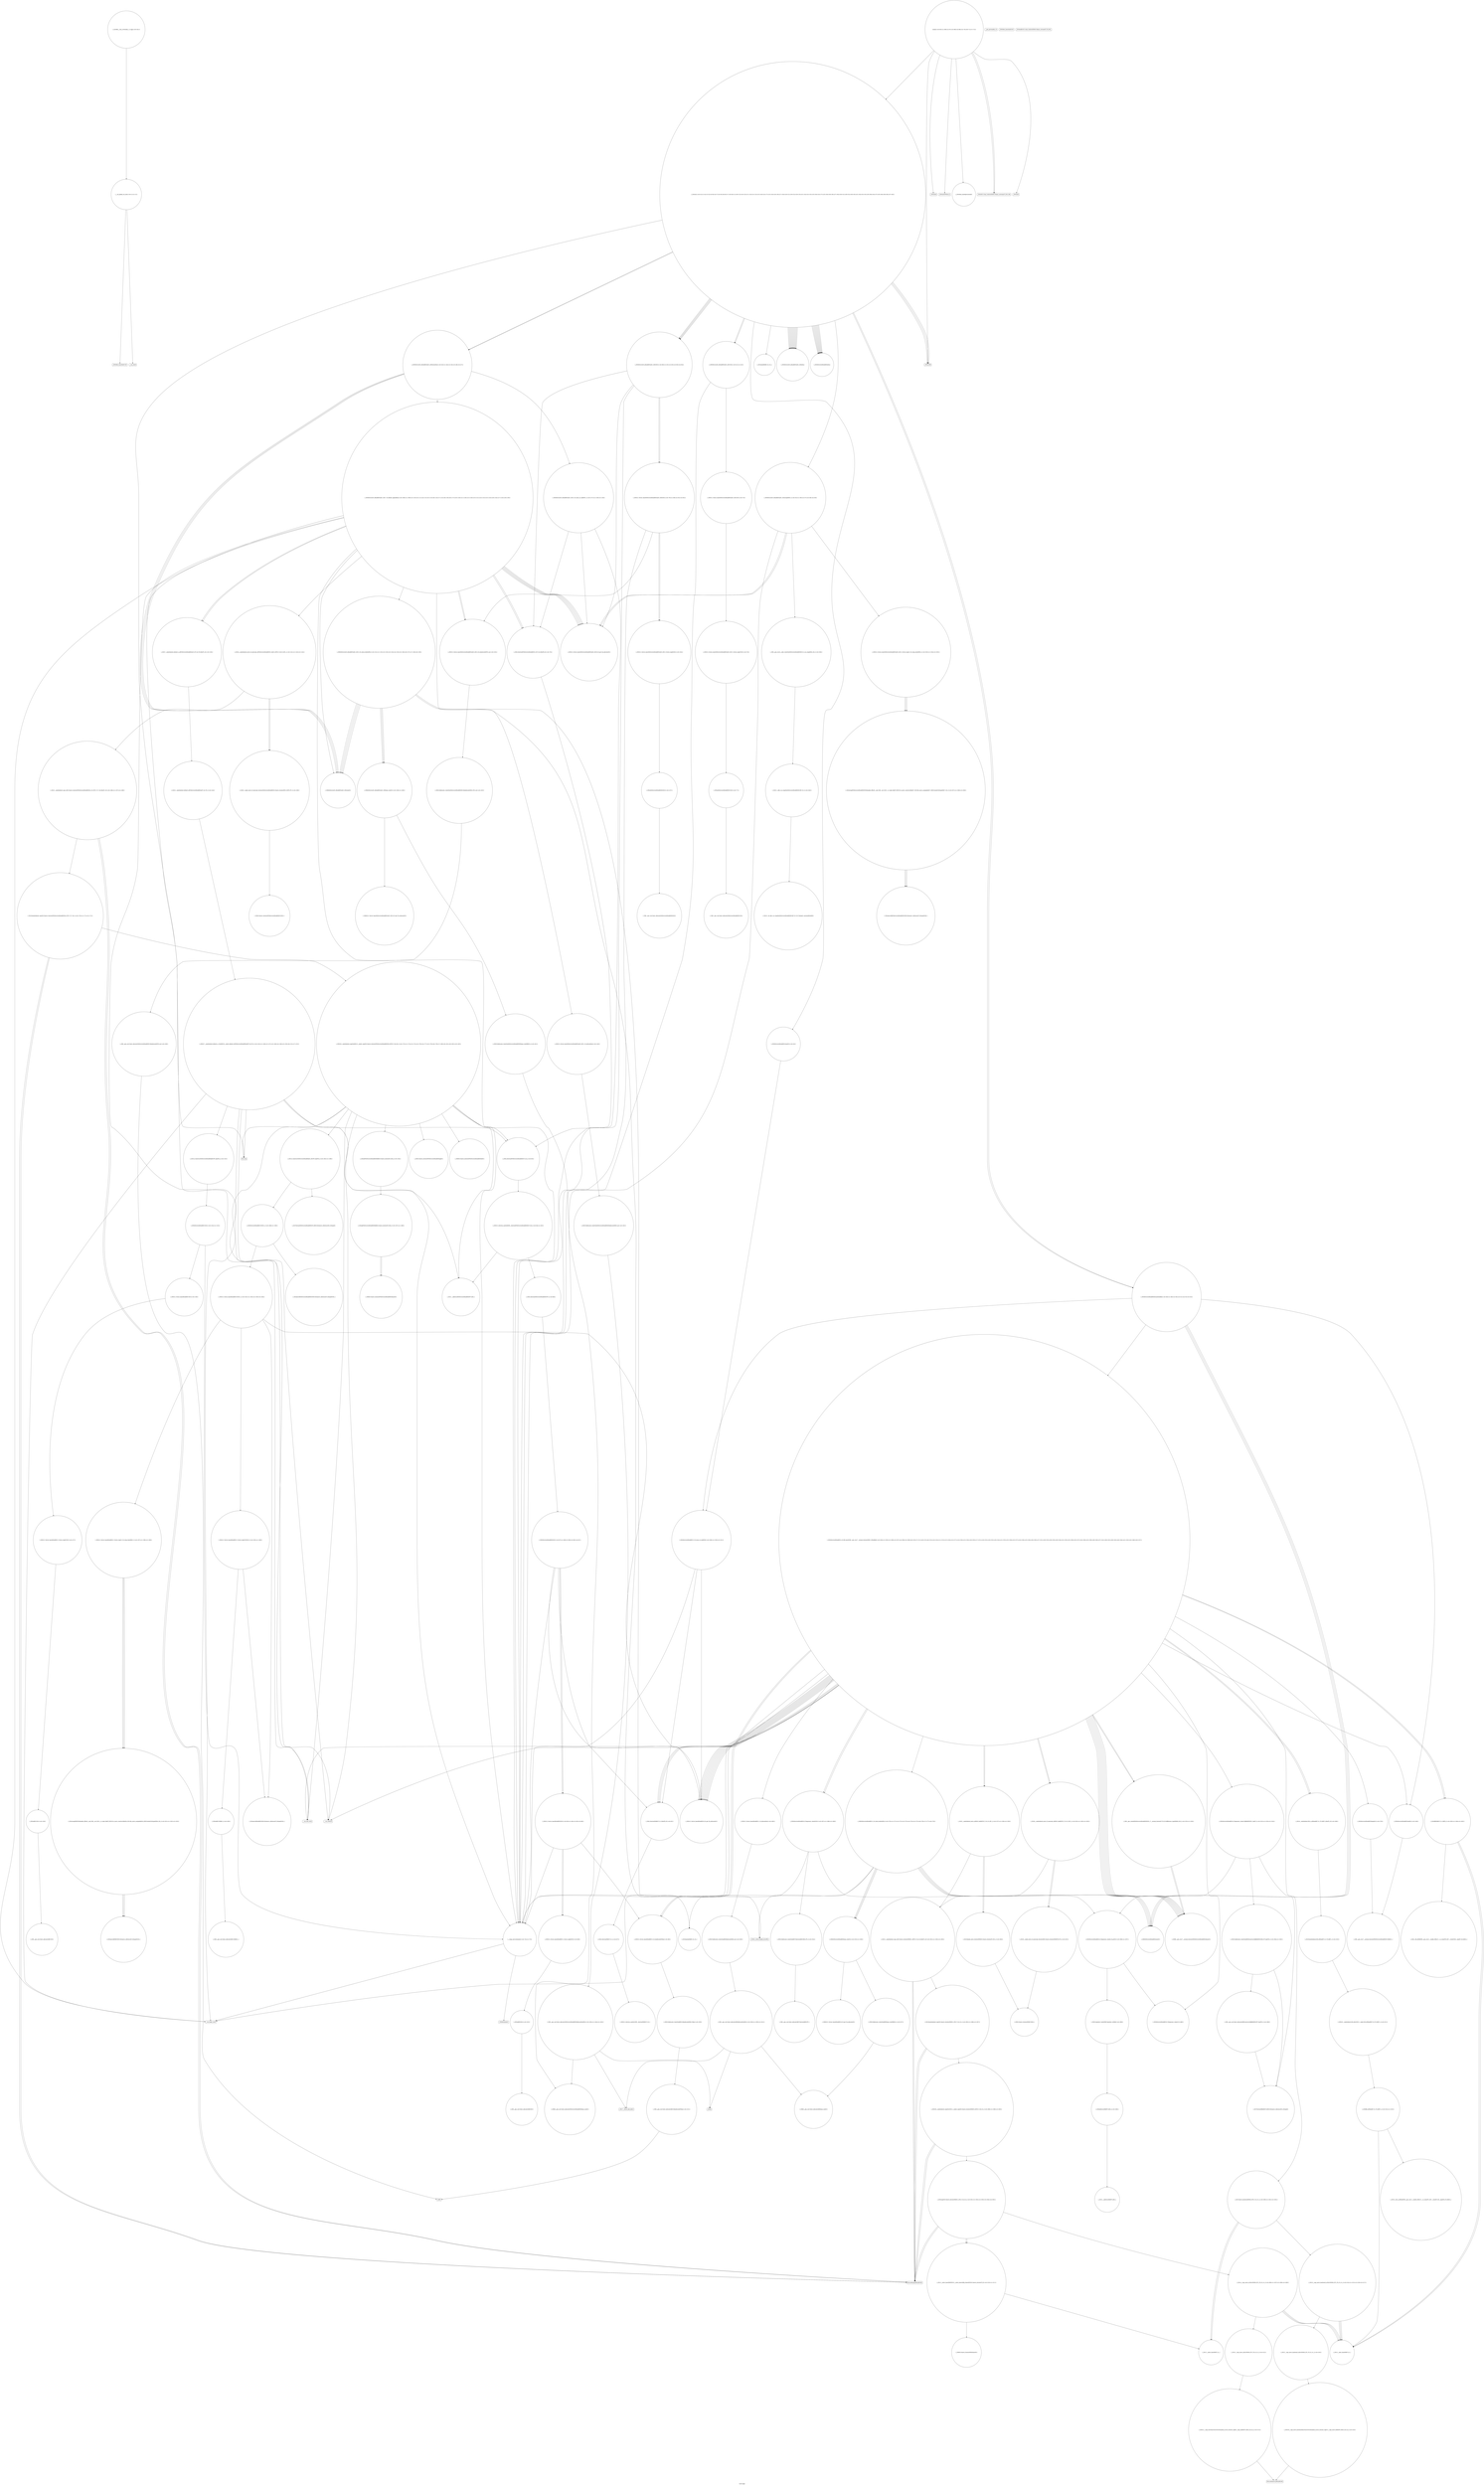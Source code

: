 digraph "Call Graph" {
	label="Call Graph";

	Node0x56269ab0c6b0 [shape=record,shape=circle,label="{__cxx_global_var_init|{<s0>1|<s1>2}}"];
	Node0x56269ab0c6b0:s0 -> Node0x56269ab0c730[color=black];
	Node0x56269ab0c6b0:s1 -> Node0x56269ab0c830[color=black];
	Node0x56269ab103d0 [shape=record,shape=circle,label="{_ZSt10_ConstructISt6vectorIdSaIdEEJS2_EEvPT_DpOT0_|{<s0>185|<s1>186}}"];
	Node0x56269ab103d0:s0 -> Node0x56269ab10650[color=black];
	Node0x56269ab103d0:s1 -> Node0x56269ab0deb0[color=black];
	Node0x56269ab0ca30 [shape=record,shape=circle,label="{_ZNSt6vectorIS_IdSaIdEESaIS1_EE6resizeEm|{<s0>43|<s1>44|<s2>45|<s3>46|<s4>47}}"];
	Node0x56269ab0ca30:s0 -> Node0x56269ab0f350[color=black];
	Node0x56269ab0ca30:s1 -> Node0x56269ab0f350[color=black];
	Node0x56269ab0ca30:s2 -> Node0x56269ab0f3d0[color=black];
	Node0x56269ab0ca30:s3 -> Node0x56269ab0f350[color=black];
	Node0x56269ab0ca30:s4 -> Node0x56269ab0f450[color=black];
	Node0x56269ab0df30 [shape=record,shape=circle,label="{_ZSt4moveIRSt6vectorIdSaIdEEEONSt16remove_referenceIT_E4typeEOS5_}"];
	Node0x56269ab0cdb0 [shape=record,shape=circle,label="{_ZSt3minIdERKT_S2_S2_}"];
	Node0x56269ab0e2b0 [shape=record,shape=circle,label="{_ZSt4swapIPdENSt9enable_ifIXsr6__and_ISt6__not_ISt15__is_tuple_likeIT_EESt21is_move_constructibleIS4_ESt18is_move_assignableIS4_EEE5valueEvE4typeERS4_SD_|{<s0>201|<s1>202|<s2>203}}"];
	Node0x56269ab0e2b0:s0 -> Node0x56269ab0e330[color=black];
	Node0x56269ab0e2b0:s1 -> Node0x56269ab0e330[color=black];
	Node0x56269ab0e2b0:s2 -> Node0x56269ab0e330[color=black];
	Node0x56269ab0d130 [shape=record,shape=Mrecord,label="{_ZNSolsEd}"];
	Node0x56269ab0e630 [shape=record,shape=circle,label="{_ZNSt6vectorIdSaIdEE16_Temporary_valueC2IJRKdEEEPS1_DpOT_|{<s0>252|<s1>253|<s2>254}}"];
	Node0x56269ab0e630:s0 -> Node0x56269ab0ed30[color=black];
	Node0x56269ab0e630:s1 -> Node0x56269ab0edb0[color=black];
	Node0x56269ab0e630:s2 -> Node0x56269ab0ecb0[color=black];
	Node0x56269ab0d4b0 [shape=record,shape=circle,label="{_ZNSt12_Vector_baseISt6vectorIdSaIdEESaIS2_EE12_Vector_implC2Ev|{<s0>76}}"];
	Node0x56269ab0d4b0:s0 -> Node0x56269ab0d530[color=black];
	Node0x56269ab0e9b0 [shape=record,shape=circle,label="{_ZSt24__uninitialized_fill_n_aIPdmddET_S1_T0_RKT1_RSaIT2_E|{<s0>266}}"];
	Node0x56269ab0e9b0:s0 -> Node0x56269ab13170[color=black];
	Node0x56269ab0d830 [shape=record,shape=circle,label="{_ZNSt12_Destroy_auxILb0EE9__destroyIPSt6vectorIdSaIdEEEEvT_S6_|{<s0>84|<s1>85}}"];
	Node0x56269ab0d830:s0 -> Node0x56269ab0d930[color=black];
	Node0x56269ab0d830:s1 -> Node0x56269ab0d8b0[color=black];
	Node0x56269ab0ed30 [shape=record,shape=circle,label="{_ZNSt6vectorIdSaIdEE16_Temporary_value6_M_ptrEv|{<s0>286|<s1>287}}"];
	Node0x56269ab0ed30:s0 -> Node0x56269ab0e6b0[color=black];
	Node0x56269ab0ed30:s1 -> Node0x56269ab126f0[color=black];
	Node0x56269ab0dbb0 [shape=record,shape=circle,label="{_ZSt8_DestroyIPdEvT_S1_|{<s0>97}}"];
	Node0x56269ab0dbb0:s0 -> Node0x56269ab0dc30[color=black];
	Node0x56269ab128f0 [shape=record,shape=circle,label="{_ZSt18make_move_iteratorIPdESt13move_iteratorIT_ES2_|{<s0>294}}"];
	Node0x56269ab128f0:s0 -> Node0x56269ab12ef0[color=black];
	Node0x56269ab0ef50 [shape=record,shape=circle,label="{_ZNSaIdED2Ev|{<s0>102}}"];
	Node0x56269ab0ef50:s0 -> Node0x56269ab0efd0[color=black];
	Node0x56269ab12c70 [shape=record,shape=circle,label="{_ZSt12__niter_baseIPdET_S1_}"];
	Node0x56269ab0f2d0 [shape=record,shape=circle,label="{_ZN9__gnu_cxx13new_allocatorISt6vectorIdSaIdEEED2Ev}"];
	Node0x56269ab12ff0 [shape=record,shape=circle,label="{_ZSt22__copy_move_backward_aILb1EPdS0_ET1_T0_S2_S1_|{<s0>318}}"];
	Node0x56269ab12ff0:s0 -> Node0x56269ab13070[color=black];
	Node0x56269ab0f650 [shape=record,shape=circle,label="{_ZSt34__uninitialized_move_if_noexcept_aIPSt6vectorIdSaIdEES3_SaIS2_EET0_T_S6_S5_RT1_|{<s0>141|<s1>142|<s2>143}}"];
	Node0x56269ab0f650:s0 -> Node0x56269ab10150[color=black];
	Node0x56269ab0f650:s1 -> Node0x56269ab10150[color=black];
	Node0x56269ab0f650:s2 -> Node0x56269ab100d0[color=black];
	Node0x56269ab13370 [shape=record,shape=circle,label="{_ZNSt16allocator_traitsISaIdEE7destroyIdEEvRS0_PT_|{<s0>324}}"];
	Node0x56269ab13370:s0 -> Node0x56269ab133f0[color=black];
	Node0x56269ab0f9d0 [shape=record,shape=circle,label="{_ZNSt12_Vector_baseIdSaIdEEC2Ev|{<s0>156}}"];
	Node0x56269ab0f9d0:s0 -> Node0x56269ab0fa50[color=black];
	Node0x56269ab136f0 [shape=record,shape=circle,label="{_ZNSt16allocator_traitsISaIdEE8allocateERS0_m|{<s0>328}}"];
	Node0x56269ab136f0:s0 -> Node0x56269ab13770[color=black];
	Node0x56269ab0fd50 [shape=record,shape=circle,label="{_ZNSt16allocator_traitsISaISt6vectorIdSaIdEEEE8max_sizeERKS3_|{<s0>161}}"];
	Node0x56269ab0fd50:s0 -> Node0x56269ab0fe50[color=black];
	Node0x56269ab13a70 [shape=record,shape=circle,label="{_ZSt15__alloc_on_swapISaISt6vectorIdSaIdEEEEvRT_S5_|{<s0>340}}"];
	Node0x56269ab13a70:s0 -> Node0x56269ab13af0[color=black];
	Node0x56269ab100d0 [shape=record,shape=circle,label="{_ZSt22__uninitialized_copy_aISt13move_iteratorIPSt6vectorIdSaIdEEES4_S3_ET0_T_S7_S6_RSaIT1_E|{<s0>166|<s1>167|<s2>168}}"];
	Node0x56269ab100d0:s0 -> Node0x56269ab10250[color=black];
	Node0x56269ab100d0:s1 -> Node0x56269ab10250[color=black];
	Node0x56269ab100d0:s2 -> Node0x56269ab101d0[color=black];
	Node0x56269ab0c730 [shape=record,shape=Mrecord,label="{_ZNSt8ios_base4InitC1Ev}"];
	Node0x56269ab10450 [shape=record,shape=circle,label="{_ZNKSt13move_iteratorIPSt6vectorIdSaIdEEEdeEv}"];
	Node0x56269ab0cab0 [shape=record,shape=Mrecord,label="{__gxx_personality_v0}"];
	Node0x56269ab0dfb0 [shape=record,shape=circle,label="{_ZNSt12_Vector_baseIdSaIdEEC2EOS1_|{<s0>191|<s1>192|<s2>193|<s3>194}}"];
	Node0x56269ab0dfb0:s0 -> Node0x56269ab0dab0[color=black];
	Node0x56269ab0dfb0:s1 -> Node0x56269ab0e030[color=black];
	Node0x56269ab0dfb0:s2 -> Node0x56269ab0e0b0[color=black];
	Node0x56269ab0dfb0:s3 -> Node0x56269ab0e130[color=black];
	Node0x56269ab0ce30 [shape=record,shape=Mrecord,label="{llvm.trap}"];
	Node0x56269ab0e330 [shape=record,shape=circle,label="{_ZSt4moveIRPdEONSt16remove_referenceIT_E4typeEOS3_}"];
	Node0x56269ab0d1b0 [shape=record,shape=Mrecord,label="{_ZNSolsEPFRSoS_E}"];
	Node0x56269ab0e6b0 [shape=record,shape=circle,label="{_ZNSt6vectorIdSaIdEE16_Temporary_value6_M_valEv}"];
	Node0x56269ab0d530 [shape=record,shape=circle,label="{_ZNSaISt6vectorIdSaIdEEEC2Ev|{<s0>77}}"];
	Node0x56269ab0d530:s0 -> Node0x56269ab0d5b0[color=black];
	Node0x56269ab0ea30 [shape=record,shape=circle,label="{_ZNSt6vectorIdSaIdEE16_Temporary_valueD2Ev|{<s0>267|<s1>268|<s2>269}}"];
	Node0x56269ab0ea30:s0 -> Node0x56269ab0ed30[color=black];
	Node0x56269ab0ea30:s1 -> Node0x56269ab13370[color=black];
	Node0x56269ab0ea30:s2 -> Node0x56269ab0d330[color=black];
	Node0x56269ab0d8b0 [shape=record,shape=circle,label="{_ZSt8_DestroyISt6vectorIdSaIdEEEvPT_|{<s0>86}}"];
	Node0x56269ab0d8b0:s0 -> Node0x56269ab0d9b0[color=black];
	Node0x56269ab0edb0 [shape=record,shape=circle,label="{_ZSt7forwardIRKdEOT_RNSt16remove_referenceIS2_E4typeE}"];
	Node0x56269ab0dc30 [shape=record,shape=circle,label="{_ZNSt12_Destroy_auxILb1EE9__destroyIPdEEvT_S3_}"];
	Node0x56269ab12970 [shape=record,shape=circle,label="{_ZSt18uninitialized_copyISt13move_iteratorIPdES1_ET0_T_S4_S3_|{<s0>295|<s1>296|<s2>297}}"];
	Node0x56269ab12970:s0 -> Node0x56269ab10250[color=black];
	Node0x56269ab12970:s1 -> Node0x56269ab10250[color=black];
	Node0x56269ab12970:s2 -> Node0x56269ab129f0[color=black];
	Node0x56269ab0efd0 [shape=record,shape=circle,label="{_ZN9__gnu_cxx13new_allocatorIdED2Ev}"];
	Node0x56269ab12cf0 [shape=record,shape=circle,label="{_ZNSt11__copy_moveILb1ELb1ESt26random_access_iterator_tagE8__copy_mIdEEPT_PKS3_S6_S4_|{<s0>313}}"];
	Node0x56269ab12cf0:s0 -> Node0x56269ab12d70[color=black];
	Node0x56269ab0f350 [shape=record,shape=circle,label="{_ZNKSt6vectorIS_IdSaIdEESaIS1_EE4sizeEv}"];
	Node0x56269ab13070 [shape=record,shape=circle,label="{_ZNSt20__copy_move_backwardILb1ELb1ESt26random_access_iterator_tagE13__copy_move_bIdEEPT_PKS3_S6_S4_|{<s0>319}}"];
	Node0x56269ab13070:s0 -> Node0x56269ab12d70[color=black];
	Node0x56269ab0f6d0 [shape=record,shape=Mrecord,label="{__cxa_rethrow}"];
	Node0x56269ab133f0 [shape=record,shape=circle,label="{_ZN9__gnu_cxx13new_allocatorIdE7destroyIdEEvPT_}"];
	Node0x56269ab0fa50 [shape=record,shape=circle,label="{_ZNSt12_Vector_baseIdSaIdEE12_Vector_implC2Ev|{<s0>157}}"];
	Node0x56269ab0fa50:s0 -> Node0x56269ab0fad0[color=black];
	Node0x56269ab13770 [shape=record,shape=circle,label="{_ZN9__gnu_cxx13new_allocatorIdE8allocateEmPKv|{<s0>329|<s1>330|<s2>331}}"];
	Node0x56269ab13770:s0 -> Node0x56269ab135f0[color=black];
	Node0x56269ab13770:s1 -> Node0x56269ab0ffd0[color=black];
	Node0x56269ab13770:s2 -> Node0x56269ab10050[color=black];
	Node0x56269ab0fdd0 [shape=record,shape=circle,label="{_ZNKSt12_Vector_baseISt6vectorIdSaIdEESaIS2_EE19_M_get_Tp_allocatorEv}"];
	Node0x56269ab13af0 [shape=record,shape=circle,label="{_ZSt18__do_alloc_on_swapISaISt6vectorIdSaIdEEEEvRT_S5_St17integral_constantIbLb0EE}"];
	Node0x56269ab10150 [shape=record,shape=circle,label="{_ZSt32__make_move_if_noexcept_iteratorISt6vectorIdSaIdEESt13move_iteratorIPS2_EET0_PT_|{<s0>169}}"];
	Node0x56269ab10150:s0 -> Node0x56269ab0e3b0[color=black];
	Node0x56269ab0c7b0 [shape=record,shape=Mrecord,label="{_ZNSt8ios_base4InitD1Ev}"];
	Node0x56269ab104d0 [shape=record,shape=circle,label="{_ZNSt13move_iteratorIPSt6vectorIdSaIdEEEppEv}"];
	Node0x56269ab0cb30 [shape=record,shape=circle,label="{_ZNSt6vectorIS_IdSaIdEESaIS1_EEixEm}"];
	Node0x56269ab0e030 [shape=record,shape=circle,label="{_ZSt4moveIRSaIdEEONSt16remove_referenceIT_E4typeEOS3_}"];
	Node0x56269ab0ceb0 [shape=record,shape=circle,label="{_ZNSt6vectorIS_IdSaIdEESaIS1_EED2Ev|{<s0>60|<s1>61|<s2>62|<s3>63|<s4>64}}"];
	Node0x56269ab0ceb0:s0 -> Node0x56269ab0d6b0[color=black];
	Node0x56269ab0ceb0:s1 -> Node0x56269ab0d630[color=black];
	Node0x56269ab0ceb0:s2 -> Node0x56269ab0d730[color=black];
	Node0x56269ab0ceb0:s3 -> Node0x56269ab0d730[color=black];
	Node0x56269ab0ceb0:s4 -> Node0x56269ab0d330[color=black];
	Node0x56269ab0e3b0 [shape=record,shape=circle,label="{_ZNSt13move_iteratorIPSt6vectorIdSaIdEEEC2ES3_}"];
	Node0x56269ab0d230 [shape=record,shape=Mrecord,label="{_ZSt4endlIcSt11char_traitsIcEERSt13basic_ostreamIT_T0_ES6_}"];
	Node0x56269ab0e730 [shape=record,shape=circle,label="{_ZN9__gnu_cxxmiIPdSt6vectorIdSaIdEEEENS_17__normal_iteratorIT_T0_E15difference_typeERKS8_SB_|{<s0>255|<s1>256}}"];
	Node0x56269ab0e730:s0 -> Node0x56269ab0e8b0[color=black];
	Node0x56269ab0e730:s1 -> Node0x56269ab0e8b0[color=black];
	Node0x56269ab0d5b0 [shape=record,shape=circle,label="{_ZN9__gnu_cxx13new_allocatorISt6vectorIdSaIdEEEC2Ev}"];
	Node0x56269ab0eab0 [shape=record,shape=circle,label="{_ZNKSt6vectorIdSaIdEE12_M_check_lenEmPKc|{<s0>270|<s1>271|<s2>272|<s3>273|<s4>274|<s5>275|<s6>276|<s7>277|<s8>278}}"];
	Node0x56269ab0eab0:s0 -> Node0x56269ab13470[color=black];
	Node0x56269ab0eab0:s1 -> Node0x56269ab0e430[color=black];
	Node0x56269ab0eab0:s2 -> Node0x56269ab0fc50[color=black];
	Node0x56269ab0eab0:s3 -> Node0x56269ab0e430[color=black];
	Node0x56269ab0eab0:s4 -> Node0x56269ab0e430[color=black];
	Node0x56269ab0eab0:s5 -> Node0x56269ab0fcd0[color=black];
	Node0x56269ab0eab0:s6 -> Node0x56269ab0e430[color=black];
	Node0x56269ab0eab0:s7 -> Node0x56269ab13470[color=black];
	Node0x56269ab0eab0:s8 -> Node0x56269ab13470[color=black];
	Node0x56269ab0d930 [shape=record,shape=circle,label="{_ZSt11__addressofISt6vectorIdSaIdEEEPT_RS3_}"];
	Node0x56269ab0ee30 [shape=record,shape=circle,label="{_ZN9__gnu_cxx13new_allocatorIdE9constructIdJRKdEEEvPT_DpOT0_|{<s0>288}}"];
	Node0x56269ab0ee30:s0 -> Node0x56269ab0edb0[color=black];
	Node0x56269ab0dcb0 [shape=record,shape=circle,label="{_ZNSt12_Vector_baseIdSaIdEE13_M_deallocateEPdm|{<s0>98}}"];
	Node0x56269ab0dcb0:s0 -> Node0x56269ab0ddb0[color=black];
	Node0x56269ab129f0 [shape=record,shape=circle,label="{_ZNSt20__uninitialized_copyILb1EE13__uninit_copyISt13move_iteratorIPdES3_EET0_T_S6_S5_|{<s0>298|<s1>299|<s2>300}}"];
	Node0x56269ab129f0:s0 -> Node0x56269ab10250[color=black];
	Node0x56269ab129f0:s1 -> Node0x56269ab10250[color=black];
	Node0x56269ab129f0:s2 -> Node0x56269ab12a70[color=black];
	Node0x56269ab0f050 [shape=record,shape=circle,label="{_ZNSt12_Vector_baseISt6vectorIdSaIdEESaIS2_EE13_M_deallocateEPS2_m|{<s0>103}}"];
	Node0x56269ab0f050:s0 -> Node0x56269ab0f150[color=black];
	Node0x56269ab12d70 [shape=record,shape=Mrecord,label="{llvm.memmove.p0i8.p0i8.i64}"];
	Node0x56269ab0f3d0 [shape=record,shape=circle,label="{_ZNSt6vectorIS_IdSaIdEESaIS1_EE17_M_default_appendEm|{<s0>108|<s1>109|<s2>110|<s3>111|<s4>112|<s5>113|<s6>114|<s7>115|<s8>116|<s9>117|<s10>118|<s11>119|<s12>120|<s13>121|<s14>122|<s15>123|<s16>124|<s17>125|<s18>126}}"];
	Node0x56269ab0f3d0:s0 -> Node0x56269ab0d6b0[color=black];
	Node0x56269ab0f3d0:s1 -> Node0x56269ab0f4d0[color=black];
	Node0x56269ab0f3d0:s2 -> Node0x56269ab0f550[color=black];
	Node0x56269ab0f3d0:s3 -> Node0x56269ab0f350[color=black];
	Node0x56269ab0f3d0:s4 -> Node0x56269ab0f5d0[color=black];
	Node0x56269ab0f3d0:s5 -> Node0x56269ab0d6b0[color=black];
	Node0x56269ab0f3d0:s6 -> Node0x56269ab0f4d0[color=black];
	Node0x56269ab0f3d0:s7 -> Node0x56269ab0d6b0[color=black];
	Node0x56269ab0f3d0:s8 -> Node0x56269ab0f650[color=black];
	Node0x56269ab0f3d0:s9 -> Node0x56269ab0d3b0[color=black];
	Node0x56269ab0f3d0:s10 -> Node0x56269ab0d6b0[color=black];
	Node0x56269ab0f3d0:s11 -> Node0x56269ab0d630[color=black];
	Node0x56269ab0f3d0:s12 -> Node0x56269ab0f750[color=black];
	Node0x56269ab0f3d0:s13 -> Node0x56269ab0f050[color=black];
	Node0x56269ab0f3d0:s14 -> Node0x56269ab0f6d0[color=black];
	Node0x56269ab0f3d0:s15 -> Node0x56269ab0d6b0[color=black];
	Node0x56269ab0f3d0:s16 -> Node0x56269ab0d630[color=black];
	Node0x56269ab0f3d0:s17 -> Node0x56269ab0f050[color=black];
	Node0x56269ab0f3d0:s18 -> Node0x56269ab0d330[color=black];
	Node0x56269ab130f0 [shape=record,shape=circle,label="{_ZSt8__fill_aIPddEN9__gnu_cxx11__enable_ifIXsr11__is_scalarIT0_EE7__valueEvE6__typeET_S6_RKS3_}"];
	Node0x56269ab0f750 [shape=record,shape=Mrecord,label="{__cxa_end_catch}"];
	Node0x56269ab13470 [shape=record,shape=circle,label="{_ZNKSt6vectorIdSaIdEE8max_sizeEv|{<s0>325|<s1>326}}"];
	Node0x56269ab13470:s0 -> Node0x56269ab13570[color=black];
	Node0x56269ab13470:s1 -> Node0x56269ab134f0[color=black];
	Node0x56269ab0fad0 [shape=record,shape=circle,label="{_ZNSaIdEC2Ev|{<s0>158}}"];
	Node0x56269ab0fad0:s0 -> Node0x56269ab0fb50[color=black];
	Node0x56269ab137f0 [shape=record,shape=circle,label="{_ZSt32__make_move_if_noexcept_iteratorIdSt13move_iteratorIPdEET0_PT_|{<s0>332}}"];
	Node0x56269ab137f0:s0 -> Node0x56269ab12ef0[color=black];
	Node0x56269ab0fe50 [shape=record,shape=circle,label="{_ZNK9__gnu_cxx13new_allocatorISt6vectorIdSaIdEEE8max_sizeEv}"];
	Node0x56269ab13b70 [shape=record,shape=circle,label="{_GLOBAL__sub_I_Prowindy_1_0.cpp|{<s0>341}}"];
	Node0x56269ab13b70:s0 -> Node0x56269ab0c6b0[color=black];
	Node0x56269ab101d0 [shape=record,shape=circle,label="{_ZSt18uninitialized_copyISt13move_iteratorIPSt6vectorIdSaIdEEES4_ET0_T_S7_S6_|{<s0>170|<s1>171|<s2>172}}"];
	Node0x56269ab101d0:s0 -> Node0x56269ab10250[color=black];
	Node0x56269ab101d0:s1 -> Node0x56269ab10250[color=black];
	Node0x56269ab101d0:s2 -> Node0x56269ab102d0[color=black];
	Node0x56269ab0c830 [shape=record,shape=Mrecord,label="{__cxa_atexit}"];
	Node0x56269ab10550 [shape=record,shape=circle,label="{_ZSteqIPSt6vectorIdSaIdEEEbRKSt13move_iteratorIT_ES8_|{<s0>187|<s1>188}}"];
	Node0x56269ab10550:s0 -> Node0x56269ab105d0[color=black];
	Node0x56269ab10550:s1 -> Node0x56269ab105d0[color=black];
	Node0x56269ab0cbb0 [shape=record,shape=circle,label="{_ZNSt6vectorIdSaIdEE6resizeEmRKd|{<s0>48|<s1>49|<s2>50|<s3>51|<s4>52|<s5>53}}"];
	Node0x56269ab0cbb0:s0 -> Node0x56269ab0e430[color=black];
	Node0x56269ab0cbb0:s1 -> Node0x56269ab0e530[color=black];
	Node0x56269ab0cbb0:s2 -> Node0x56269ab0e430[color=black];
	Node0x56269ab0cbb0:s3 -> Node0x56269ab0e4b0[color=black];
	Node0x56269ab0cbb0:s4 -> Node0x56269ab0e430[color=black];
	Node0x56269ab0cbb0:s5 -> Node0x56269ab0e5b0[color=black];
	Node0x56269ab0e0b0 [shape=record,shape=circle,label="{_ZNSt12_Vector_baseIdSaIdEE12_Vector_implC2EOS0_|{<s0>195|<s1>196}}"];
	Node0x56269ab0e0b0:s0 -> Node0x56269ab0e030[color=black];
	Node0x56269ab0e0b0:s1 -> Node0x56269ab0e1b0[color=black];
	Node0x56269ab0cf30 [shape=record,shape=circle,label="{main|{<s0>65|<s1>66|<s2>67|<s3>68|<s4>69|<s5>70|<s6>71|<s7>72}}"];
	Node0x56269ab0cf30:s0 -> Node0x56269ab0c930[color=black];
	Node0x56269ab0cf30:s1 -> Node0x56269ab0cfb0[color=black];
	Node0x56269ab0cf30:s2 -> Node0x56269ab0d030[color=black];
	Node0x56269ab0cf30:s3 -> Node0x56269ab0d0b0[color=black];
	Node0x56269ab0cf30:s4 -> Node0x56269ab0d030[color=black];
	Node0x56269ab0cf30:s5 -> Node0x56269ab0c8b0[color=black];
	Node0x56269ab0cf30:s6 -> Node0x56269ab0d130[color=black];
	Node0x56269ab0cf30:s7 -> Node0x56269ab0d1b0[color=black];
	Node0x56269ab0e430 [shape=record,shape=circle,label="{_ZNKSt6vectorIdSaIdEE4sizeEv}"];
	Node0x56269ab0d2b0 [shape=record,shape=circle,label="{_ZNSt12_Vector_baseISt6vectorIdSaIdEESaIS2_EEC2Ev|{<s0>73}}"];
	Node0x56269ab0d2b0:s0 -> Node0x56269ab0d4b0[color=black];
	Node0x56269ab0e7b0 [shape=record,shape=circle,label="{_ZSt22__uninitialized_move_aIPdS0_SaIdEET0_T_S3_S2_RT1_|{<s0>257|<s1>258|<s2>259}}"];
	Node0x56269ab0e7b0:s0 -> Node0x56269ab128f0[color=black];
	Node0x56269ab0e7b0:s1 -> Node0x56269ab128f0[color=black];
	Node0x56269ab0e7b0:s2 -> Node0x56269ab12870[color=black];
	Node0x56269ab0d630 [shape=record,shape=circle,label="{_ZSt8_DestroyIPSt6vectorIdSaIdEES2_EvT_S4_RSaIT0_E|{<s0>78}}"];
	Node0x56269ab0d630:s0 -> Node0x56269ab0d7b0[color=black];
	Node0x56269ab0eb30 [shape=record,shape=circle,label="{_ZNSt6vectorIdSaIdEE5beginEv|{<s0>279}}"];
	Node0x56269ab0eb30:s0 -> Node0x56269ab13670[color=black];
	Node0x56269ab0d9b0 [shape=record,shape=circle,label="{_ZNSt6vectorIdSaIdEED2Ev|{<s0>87|<s1>88|<s2>89|<s3>90|<s4>91}}"];
	Node0x56269ab0d9b0:s0 -> Node0x56269ab0dab0[color=black];
	Node0x56269ab0d9b0:s1 -> Node0x56269ab0da30[color=black];
	Node0x56269ab0d9b0:s2 -> Node0x56269ab0db30[color=black];
	Node0x56269ab0d9b0:s3 -> Node0x56269ab0db30[color=black];
	Node0x56269ab0d9b0:s4 -> Node0x56269ab0d330[color=black];
	Node0x56269ab126f0 [shape=record,shape=circle,label="{_ZNSt14pointer_traitsIPdE10pointer_toERd|{<s0>289}}"];
	Node0x56269ab126f0:s0 -> Node0x56269ab12770[color=black];
	Node0x56269ab0dd30 [shape=record,shape=circle,label="{_ZNSt12_Vector_baseIdSaIdEE12_Vector_implD2Ev|{<s0>99}}"];
	Node0x56269ab0dd30:s0 -> Node0x56269ab0ef50[color=black];
	Node0x56269ab12a70 [shape=record,shape=circle,label="{_ZSt4copyISt13move_iteratorIPdES1_ET0_T_S4_S3_|{<s0>301|<s1>302|<s2>303|<s3>304|<s4>305}}"];
	Node0x56269ab12a70:s0 -> Node0x56269ab10250[color=black];
	Node0x56269ab12a70:s1 -> Node0x56269ab12b70[color=black];
	Node0x56269ab12a70:s2 -> Node0x56269ab10250[color=black];
	Node0x56269ab12a70:s3 -> Node0x56269ab12b70[color=black];
	Node0x56269ab12a70:s4 -> Node0x56269ab12af0[color=black];
	Node0x56269ab0f0d0 [shape=record,shape=circle,label="{_ZNSt12_Vector_baseISt6vectorIdSaIdEESaIS2_EE12_Vector_implD2Ev|{<s0>104}}"];
	Node0x56269ab0f0d0:s0 -> Node0x56269ab0f250[color=black];
	Node0x56269ab12df0 [shape=record,shape=circle,label="{_ZSt12__miter_baseIPdET_S1_}"];
	Node0x56269ab0f450 [shape=record,shape=circle,label="{_ZNSt6vectorIS_IdSaIdEESaIS1_EE15_M_erase_at_endEPS1_|{<s0>127|<s1>128|<s2>129}}"];
	Node0x56269ab0f450:s0 -> Node0x56269ab0d6b0[color=black];
	Node0x56269ab0f450:s1 -> Node0x56269ab0d630[color=black];
	Node0x56269ab0f450:s2 -> Node0x56269ab0d330[color=black];
	Node0x56269ab13170 [shape=record,shape=circle,label="{_ZSt20uninitialized_fill_nIPdmdET_S1_T0_RKT1_|{<s0>320}}"];
	Node0x56269ab13170:s0 -> Node0x56269ab131f0[color=black];
	Node0x56269ab0f7d0 [shape=record,shape=circle,label="{_ZSt25__uninitialized_default_nIPSt6vectorIdSaIdEEmET_S4_T0_|{<s0>144}}"];
	Node0x56269ab0f7d0:s0 -> Node0x56269ab0f850[color=black];
	Node0x56269ab134f0 [shape=record,shape=circle,label="{_ZNSt16allocator_traitsISaIdEE8max_sizeERKS0_|{<s0>327}}"];
	Node0x56269ab134f0:s0 -> Node0x56269ab135f0[color=black];
	Node0x56269ab0fb50 [shape=record,shape=circle,label="{_ZN9__gnu_cxx13new_allocatorIdEC2Ev}"];
	Node0x56269ab13870 [shape=record,shape=circle,label="{_ZNSt12_Vector_baseISt6vectorIdSaIdEESaIS2_EE12_Vector_impl12_M_swap_dataERS5_|{<s0>333|<s1>334|<s2>335}}"];
	Node0x56269ab13870:s0 -> Node0x56269ab13970[color=black];
	Node0x56269ab13870:s1 -> Node0x56269ab13970[color=black];
	Node0x56269ab13870:s2 -> Node0x56269ab13970[color=black];
	Node0x56269ab0fed0 [shape=record,shape=circle,label="{_ZNSt16allocator_traitsISaISt6vectorIdSaIdEEEE8allocateERS3_m|{<s0>162}}"];
	Node0x56269ab0fed0:s0 -> Node0x56269ab0ff50[color=black];
	Node0x56269ab10250 [shape=record,shape=Mrecord,label="{llvm.memcpy.p0i8.p0i8.i64}"];
	Node0x56269ab0c8b0 [shape=record,shape=circle,label="{_Z3runv|{<s0>3|<s1>4|<s2>5|<s3>6|<s4>7|<s5>8|<s6>9|<s7>10|<s8>11|<s9>12|<s10>13|<s11>14|<s12>15|<s13>16|<s14>17|<s15>18|<s16>19|<s17>20|<s18>21|<s19>22|<s20>23|<s21>24|<s22>25|<s23>26|<s24>27|<s25>28|<s26>29|<s27>30|<s28>31|<s29>32|<s30>33|<s31>34|<s32>35|<s33>36|<s34>37|<s35>38|<s36>39|<s37>40}}"];
	Node0x56269ab0c8b0:s0 -> Node0x56269ab0c930[color=black];
	Node0x56269ab0c8b0:s1 -> Node0x56269ab0c930[color=black];
	Node0x56269ab0c8b0:s2 -> Node0x56269ab0c930[color=black];
	Node0x56269ab0c8b0:s3 -> Node0x56269ab0c9b0[color=black];
	Node0x56269ab0c8b0:s4 -> Node0x56269ab0c9b0[color=black];
	Node0x56269ab0c8b0:s5 -> Node0x56269ab0ca30[color=black];
	Node0x56269ab0c8b0:s6 -> Node0x56269ab0cb30[color=black];
	Node0x56269ab0c8b0:s7 -> Node0x56269ab0cbb0[color=black];
	Node0x56269ab0c8b0:s8 -> Node0x56269ab0ca30[color=black];
	Node0x56269ab0c8b0:s9 -> Node0x56269ab0cb30[color=black];
	Node0x56269ab0c8b0:s10 -> Node0x56269ab0cc30[color=black];
	Node0x56269ab0c8b0:s11 -> Node0x56269ab0cb30[color=black];
	Node0x56269ab0c8b0:s12 -> Node0x56269ab0cbb0[color=black];
	Node0x56269ab0c8b0:s13 -> Node0x56269ab0ceb0[color=black];
	Node0x56269ab0c8b0:s14 -> Node0x56269ab0ceb0[color=black];
	Node0x56269ab0c8b0:s15 -> Node0x56269ab0cb30[color=black];
	Node0x56269ab0c8b0:s16 -> Node0x56269ab0ccb0[color=black];
	Node0x56269ab0c8b0:s17 -> Node0x56269ab0cb30[color=black];
	Node0x56269ab0c8b0:s18 -> Node0x56269ab0ccb0[color=black];
	Node0x56269ab0c8b0:s19 -> Node0x56269ab0cb30[color=black];
	Node0x56269ab0c8b0:s20 -> Node0x56269ab0ccb0[color=black];
	Node0x56269ab0c8b0:s21 -> Node0x56269ab0cb30[color=black];
	Node0x56269ab0c8b0:s22 -> Node0x56269ab0ccb0[color=black];
	Node0x56269ab0c8b0:s23 -> Node0x56269ab0cb30[color=black];
	Node0x56269ab0c8b0:s24 -> Node0x56269ab0ccb0[color=black];
	Node0x56269ab0c8b0:s25 -> Node0x56269ab0cb30[color=black];
	Node0x56269ab0c8b0:s26 -> Node0x56269ab0ccb0[color=black];
	Node0x56269ab0c8b0:s27 -> Node0x56269ab0cb30[color=black];
	Node0x56269ab0c8b0:s28 -> Node0x56269ab0ccb0[color=black];
	Node0x56269ab0c8b0:s29 -> Node0x56269ab0cb30[color=black];
	Node0x56269ab0c8b0:s30 -> Node0x56269ab0ccb0[color=black];
	Node0x56269ab0c8b0:s31 -> Node0x56269ab0cd30[color=black];
	Node0x56269ab0c8b0:s32 -> Node0x56269ab0cb30[color=black];
	Node0x56269ab0c8b0:s33 -> Node0x56269ab0ccb0[color=black];
	Node0x56269ab0c8b0:s34 -> Node0x56269ab0cdb0[color=black];
	Node0x56269ab0c8b0:s35 -> Node0x56269ab0ceb0[color=black];
	Node0x56269ab0c8b0:s36 -> Node0x56269ab0ceb0[color=black];
	Node0x56269ab0c8b0:s37 -> Node0x56269ab0ce30[color=black];
	Node0x56269ab105d0 [shape=record,shape=circle,label="{_ZNKSt13move_iteratorIPSt6vectorIdSaIdEEE4baseEv}"];
	Node0x56269ab0cc30 [shape=record,shape=circle,label="{_ZNSt6vectorIdSaIdEE5clearEv|{<s0>54}}"];
	Node0x56269ab0cc30:s0 -> Node0x56269ab0e5b0[color=black];
	Node0x56269ab0e130 [shape=record,shape=circle,label="{_ZNSt12_Vector_baseIdSaIdEE12_Vector_impl12_M_swap_dataERS2_|{<s0>197|<s1>198|<s2>199}}"];
	Node0x56269ab0e130:s0 -> Node0x56269ab0e2b0[color=black];
	Node0x56269ab0e130:s1 -> Node0x56269ab0e2b0[color=black];
	Node0x56269ab0e130:s2 -> Node0x56269ab0e2b0[color=black];
	Node0x56269ab0cfb0 [shape=record,shape=circle,label="{_ZNSt8ios_base9precisionEl}"];
	Node0x56269ab0e4b0 [shape=record,shape=circle,label="{_ZNSt6vectorIdSaIdEE14_M_fill_insertEN9__gnu_cxx17__normal_iteratorIPdS1_EEmRKd|{<s0>204|<s1>205|<s2>206|<s3>207|<s4>208|<s5>209|<s6>210|<s7>211|<s8>212|<s9>213|<s10>214|<s11>215|<s12>216|<s13>217|<s14>218|<s15>219|<s16>220|<s17>221|<s18>222|<s19>223|<s20>224|<s21>225|<s22>226|<s23>227|<s24>228|<s25>229|<s26>230|<s27>231|<s28>232|<s29>233|<s30>234|<s31>235|<s32>236|<s33>237|<s34>238|<s35>239|<s36>240|<s37>241|<s38>242|<s39>243|<s40>244|<s41>245|<s42>246|<s43>247}}"];
	Node0x56269ab0e4b0:s0 -> Node0x56269ab0e630[color=black];
	Node0x56269ab0e4b0:s1 -> Node0x56269ab0e6b0[color=black];
	Node0x56269ab0e4b0:s2 -> Node0x56269ab0e530[color=black];
	Node0x56269ab0e4b0:s3 -> Node0x56269ab0e730[color=black];
	Node0x56269ab0e4b0:s4 -> Node0x56269ab0dab0[color=black];
	Node0x56269ab0e4b0:s5 -> Node0x56269ab0e7b0[color=black];
	Node0x56269ab0e4b0:s6 -> Node0x56269ab0e8b0[color=black];
	Node0x56269ab0e4b0:s7 -> Node0x56269ab0e830[color=black];
	Node0x56269ab0e4b0:s8 -> Node0x56269ab0e8b0[color=black];
	Node0x56269ab0e4b0:s9 -> Node0x56269ab0e8b0[color=black];
	Node0x56269ab0e4b0:s10 -> Node0x56269ab0e930[color=black];
	Node0x56269ab0e4b0:s11 -> Node0x56269ab0ea30[color=black];
	Node0x56269ab0e4b0:s12 -> Node0x56269ab0dab0[color=black];
	Node0x56269ab0e4b0:s13 -> Node0x56269ab0e9b0[color=black];
	Node0x56269ab0e4b0:s14 -> Node0x56269ab0e8b0[color=black];
	Node0x56269ab0e4b0:s15 -> Node0x56269ab0dab0[color=black];
	Node0x56269ab0e4b0:s16 -> Node0x56269ab0e7b0[color=black];
	Node0x56269ab0e4b0:s17 -> Node0x56269ab0e8b0[color=black];
	Node0x56269ab0e4b0:s18 -> Node0x56269ab0e930[color=black];
	Node0x56269ab0e4b0:s19 -> Node0x56269ab0ea30[color=black];
	Node0x56269ab0e4b0:s20 -> Node0x56269ab0eab0[color=black];
	Node0x56269ab0e4b0:s21 -> Node0x56269ab0eb30[color=black];
	Node0x56269ab0e4b0:s22 -> Node0x56269ab0e730[color=black];
	Node0x56269ab0e4b0:s23 -> Node0x56269ab0ebb0[color=black];
	Node0x56269ab0e4b0:s24 -> Node0x56269ab0dab0[color=black];
	Node0x56269ab0e4b0:s25 -> Node0x56269ab0e9b0[color=black];
	Node0x56269ab0e4b0:s26 -> Node0x56269ab0e8b0[color=black];
	Node0x56269ab0e4b0:s27 -> Node0x56269ab0dab0[color=black];
	Node0x56269ab0e4b0:s28 -> Node0x56269ab0ec30[color=black];
	Node0x56269ab0e4b0:s29 -> Node0x56269ab0e8b0[color=black];
	Node0x56269ab0e4b0:s30 -> Node0x56269ab0dab0[color=black];
	Node0x56269ab0e4b0:s31 -> Node0x56269ab0ec30[color=black];
	Node0x56269ab0e4b0:s32 -> Node0x56269ab0d3b0[color=black];
	Node0x56269ab0e4b0:s33 -> Node0x56269ab0dab0[color=black];
	Node0x56269ab0e4b0:s34 -> Node0x56269ab0da30[color=black];
	Node0x56269ab0e4b0:s35 -> Node0x56269ab0f750[color=black];
	Node0x56269ab0e4b0:s36 -> Node0x56269ab0dab0[color=black];
	Node0x56269ab0e4b0:s37 -> Node0x56269ab0da30[color=black];
	Node0x56269ab0e4b0:s38 -> Node0x56269ab0dcb0[color=black];
	Node0x56269ab0e4b0:s39 -> Node0x56269ab0f6d0[color=black];
	Node0x56269ab0e4b0:s40 -> Node0x56269ab0dab0[color=black];
	Node0x56269ab0e4b0:s41 -> Node0x56269ab0da30[color=black];
	Node0x56269ab0e4b0:s42 -> Node0x56269ab0dcb0[color=black];
	Node0x56269ab0e4b0:s43 -> Node0x56269ab0d330[color=black];
	Node0x56269ab0d330 [shape=record,shape=circle,label="{__clang_call_terminate|{<s0>74|<s1>75}}"];
	Node0x56269ab0d330:s0 -> Node0x56269ab0d3b0[color=black];
	Node0x56269ab0d330:s1 -> Node0x56269ab0d430[color=black];
	Node0x56269ab0e830 [shape=record,shape=circle,label="{_ZSt13move_backwardIPdS0_ET0_T_S2_S1_|{<s0>260|<s1>261|<s2>262}}"];
	Node0x56269ab0e830:s0 -> Node0x56269ab12df0[color=black];
	Node0x56269ab0e830:s1 -> Node0x56269ab12df0[color=black];
	Node0x56269ab0e830:s2 -> Node0x56269ab12f70[color=black];
	Node0x56269ab0d6b0 [shape=record,shape=circle,label="{_ZNSt12_Vector_baseISt6vectorIdSaIdEESaIS2_EE19_M_get_Tp_allocatorEv}"];
	Node0x56269ab0ebb0 [shape=record,shape=circle,label="{_ZNSt12_Vector_baseIdSaIdEE11_M_allocateEm|{<s0>280}}"];
	Node0x56269ab0ebb0:s0 -> Node0x56269ab136f0[color=black];
	Node0x56269ab0da30 [shape=record,shape=circle,label="{_ZSt8_DestroyIPddEvT_S1_RSaIT0_E|{<s0>92}}"];
	Node0x56269ab0da30:s0 -> Node0x56269ab0dbb0[color=black];
	Node0x56269ab12770 [shape=record,shape=circle,label="{_ZSt9addressofIdEPT_RS0_|{<s0>290}}"];
	Node0x56269ab12770:s0 -> Node0x56269ab127f0[color=black];
	Node0x56269ab0ddb0 [shape=record,shape=circle,label="{_ZNSt16allocator_traitsISaIdEE10deallocateERS0_Pdm|{<s0>100}}"];
	Node0x56269ab0ddb0:s0 -> Node0x56269ab0de30[color=black];
	Node0x56269ab12af0 [shape=record,shape=circle,label="{_ZSt14__copy_move_a2ILb1EPdS0_ET1_T0_S2_S1_|{<s0>306|<s1>307|<s2>308|<s3>309}}"];
	Node0x56269ab12af0:s0 -> Node0x56269ab12c70[color=black];
	Node0x56269ab12af0:s1 -> Node0x56269ab12c70[color=black];
	Node0x56269ab12af0:s2 -> Node0x56269ab12c70[color=black];
	Node0x56269ab12af0:s3 -> Node0x56269ab12bf0[color=black];
	Node0x56269ab0f150 [shape=record,shape=circle,label="{_ZNSt16allocator_traitsISaISt6vectorIdSaIdEEEE10deallocateERS3_PS2_m|{<s0>105}}"];
	Node0x56269ab0f150:s0 -> Node0x56269ab0f1d0[color=black];
	Node0x56269ab12e70 [shape=record,shape=circle,label="{_ZNKSt13move_iteratorIPdE4baseEv}"];
	Node0x56269ab0f4d0 [shape=record,shape=circle,label="{_ZSt27__uninitialized_default_n_aIPSt6vectorIdSaIdEEmS2_ET_S4_T0_RSaIT1_E|{<s0>130}}"];
	Node0x56269ab0f4d0:s0 -> Node0x56269ab0f7d0[color=black];
	Node0x56269ab131f0 [shape=record,shape=circle,label="{_ZNSt22__uninitialized_fill_nILb1EE15__uninit_fill_nIPdmdEET_S3_T0_RKT1_|{<s0>321}}"];
	Node0x56269ab131f0:s0 -> Node0x56269ab13270[color=black];
	Node0x56269ab0f850 [shape=record,shape=circle,label="{_ZNSt27__uninitialized_default_n_1ILb0EE18__uninit_default_nIPSt6vectorIdSaIdEEmEET_S6_T0_|{<s0>145|<s1>146|<s2>147|<s3>148|<s4>149|<s5>150|<s6>151|<s7>152}}"];
	Node0x56269ab0f850:s0 -> Node0x56269ab0d930[color=black];
	Node0x56269ab0f850:s1 -> Node0x56269ab0f8d0[color=black];
	Node0x56269ab0f850:s2 -> Node0x56269ab0d3b0[color=black];
	Node0x56269ab0f850:s3 -> Node0x56269ab0d7b0[color=black];
	Node0x56269ab0f850:s4 -> Node0x56269ab0f6d0[color=black];
	Node0x56269ab0f850:s5 -> Node0x56269ab0f750[color=black];
	Node0x56269ab0f850:s6 -> Node0x56269ab0ce30[color=black];
	Node0x56269ab0f850:s7 -> Node0x56269ab0d330[color=black];
	Node0x56269ab13570 [shape=record,shape=circle,label="{_ZNKSt12_Vector_baseIdSaIdEE19_M_get_Tp_allocatorEv}"];
	Node0x56269ab0fbd0 [shape=record,shape=circle,label="{_ZNKSt6vectorIS_IdSaIdEESaIS1_EE8max_sizeEv|{<s0>159|<s1>160}}"];
	Node0x56269ab0fbd0:s0 -> Node0x56269ab0fdd0[color=black];
	Node0x56269ab0fbd0:s1 -> Node0x56269ab0fd50[color=black];
	Node0x56269ab138f0 [shape=record,shape=circle,label="{_ZN9__gnu_cxx14__alloc_traitsISaISt6vectorIdSaIdEEEE10_S_on_swapERS4_S6_|{<s0>336}}"];
	Node0x56269ab138f0:s0 -> Node0x56269ab13a70[color=black];
	Node0x56269ab0ff50 [shape=record,shape=circle,label="{_ZN9__gnu_cxx13new_allocatorISt6vectorIdSaIdEEE8allocateEmPKv|{<s0>163|<s1>164|<s2>165}}"];
	Node0x56269ab0ff50:s0 -> Node0x56269ab0fe50[color=black];
	Node0x56269ab0ff50:s1 -> Node0x56269ab0ffd0[color=black];
	Node0x56269ab0ff50:s2 -> Node0x56269ab10050[color=black];
	Node0x56269ab102d0 [shape=record,shape=circle,label="{_ZNSt20__uninitialized_copyILb0EE13__uninit_copyISt13move_iteratorIPSt6vectorIdSaIdEEES6_EET0_T_S9_S8_|{<s0>173|<s1>174|<s2>175|<s3>176|<s4>177|<s5>178|<s6>179|<s7>180|<s8>181|<s9>182|<s10>183}}"];
	Node0x56269ab102d0:s0 -> Node0x56269ab10350[color=black];
	Node0x56269ab102d0:s1 -> Node0x56269ab0d930[color=black];
	Node0x56269ab102d0:s2 -> Node0x56269ab10450[color=black];
	Node0x56269ab102d0:s3 -> Node0x56269ab103d0[color=black];
	Node0x56269ab102d0:s4 -> Node0x56269ab104d0[color=black];
	Node0x56269ab102d0:s5 -> Node0x56269ab0d3b0[color=black];
	Node0x56269ab102d0:s6 -> Node0x56269ab0d7b0[color=black];
	Node0x56269ab102d0:s7 -> Node0x56269ab0f6d0[color=black];
	Node0x56269ab102d0:s8 -> Node0x56269ab0f750[color=black];
	Node0x56269ab102d0:s9 -> Node0x56269ab0ce30[color=black];
	Node0x56269ab102d0:s10 -> Node0x56269ab0d330[color=black];
	Node0x56269ab0c930 [shape=record,shape=Mrecord,label="{_ZNSirsERi}"];
	Node0x56269ab10650 [shape=record,shape=circle,label="{_ZSt7forwardISt6vectorIdSaIdEEEOT_RNSt16remove_referenceIS3_E4typeE}"];
	Node0x56269ab0ccb0 [shape=record,shape=circle,label="{_ZNSt6vectorIdSaIdEEixEm}"];
	Node0x56269ab0e1b0 [shape=record,shape=circle,label="{_ZNSaIdEC2ERKS_|{<s0>200}}"];
	Node0x56269ab0e1b0:s0 -> Node0x56269ab0e230[color=black];
	Node0x56269ab0d030 [shape=record,shape=Mrecord,label="{_ZStlsISt11char_traitsIcEERSt13basic_ostreamIcT_ES5_PKc}"];
	Node0x56269ab0e530 [shape=record,shape=circle,label="{_ZNSt6vectorIdSaIdEE3endEv|{<s0>248}}"];
	Node0x56269ab0e530:s0 -> Node0x56269ab13670[color=black];
	Node0x56269ab0d3b0 [shape=record,shape=Mrecord,label="{__cxa_begin_catch}"];
	Node0x56269ab0e8b0 [shape=record,shape=circle,label="{_ZNK9__gnu_cxx17__normal_iteratorIPdSt6vectorIdSaIdEEE4baseEv}"];
	Node0x56269ab0d730 [shape=record,shape=circle,label="{_ZNSt12_Vector_baseISt6vectorIdSaIdEESaIS2_EED2Ev|{<s0>79|<s1>80|<s2>81|<s3>82}}"];
	Node0x56269ab0d730:s0 -> Node0x56269ab0f050[color=black];
	Node0x56269ab0d730:s1 -> Node0x56269ab0f0d0[color=black];
	Node0x56269ab0d730:s2 -> Node0x56269ab0f0d0[color=black];
	Node0x56269ab0d730:s3 -> Node0x56269ab0d330[color=black];
	Node0x56269ab0ec30 [shape=record,shape=circle,label="{_ZSt34__uninitialized_move_if_noexcept_aIPdS0_SaIdEET0_T_S3_S2_RT1_|{<s0>281|<s1>282|<s2>283}}"];
	Node0x56269ab0ec30:s0 -> Node0x56269ab137f0[color=black];
	Node0x56269ab0ec30:s1 -> Node0x56269ab137f0[color=black];
	Node0x56269ab0ec30:s2 -> Node0x56269ab12870[color=black];
	Node0x56269ab0dab0 [shape=record,shape=circle,label="{_ZNSt12_Vector_baseIdSaIdEE19_M_get_Tp_allocatorEv}"];
	Node0x56269ab127f0 [shape=record,shape=circle,label="{_ZSt11__addressofIdEPT_RS0_}"];
	Node0x56269ab0de30 [shape=record,shape=circle,label="{_ZN9__gnu_cxx13new_allocatorIdE10deallocateEPdm|{<s0>101}}"];
	Node0x56269ab0de30:s0 -> Node0x56269ab0eed0[color=black];
	Node0x56269ab12b70 [shape=record,shape=circle,label="{_ZSt12__miter_baseIPdEDTcl12__miter_basecldtfp_4baseEEESt13move_iteratorIT_E|{<s0>310|<s1>311}}"];
	Node0x56269ab12b70:s0 -> Node0x56269ab12e70[color=black];
	Node0x56269ab12b70:s1 -> Node0x56269ab12df0[color=black];
	Node0x56269ab0f1d0 [shape=record,shape=circle,label="{_ZN9__gnu_cxx13new_allocatorISt6vectorIdSaIdEEE10deallocateEPS3_m|{<s0>106}}"];
	Node0x56269ab0f1d0:s0 -> Node0x56269ab0eed0[color=black];
	Node0x56269ab12ef0 [shape=record,shape=circle,label="{_ZNSt13move_iteratorIPdEC2ES0_}"];
	Node0x56269ab0f550 [shape=record,shape=circle,label="{_ZNKSt6vectorIS_IdSaIdEESaIS1_EE12_M_check_lenEmPKc|{<s0>131|<s1>132|<s2>133|<s3>134|<s4>135|<s5>136|<s6>137|<s7>138|<s8>139}}"];
	Node0x56269ab0f550:s0 -> Node0x56269ab0fbd0[color=black];
	Node0x56269ab0f550:s1 -> Node0x56269ab0f350[color=black];
	Node0x56269ab0f550:s2 -> Node0x56269ab0fc50[color=black];
	Node0x56269ab0f550:s3 -> Node0x56269ab0f350[color=black];
	Node0x56269ab0f550:s4 -> Node0x56269ab0f350[color=black];
	Node0x56269ab0f550:s5 -> Node0x56269ab0fcd0[color=black];
	Node0x56269ab0f550:s6 -> Node0x56269ab0f350[color=black];
	Node0x56269ab0f550:s7 -> Node0x56269ab0fbd0[color=black];
	Node0x56269ab0f550:s8 -> Node0x56269ab0fbd0[color=black];
	Node0x56269ab13270 [shape=record,shape=circle,label="{_ZSt6fill_nIPdmdET_S1_T0_RKT1_|{<s0>322|<s1>323}}"];
	Node0x56269ab13270:s0 -> Node0x56269ab12c70[color=black];
	Node0x56269ab13270:s1 -> Node0x56269ab132f0[color=black];
	Node0x56269ab0f8d0 [shape=record,shape=circle,label="{_ZSt10_ConstructISt6vectorIdSaIdEEJEEvPT_DpOT0_|{<s0>153}}"];
	Node0x56269ab0f8d0:s0 -> Node0x56269ab0f950[color=black];
	Node0x56269ab135f0 [shape=record,shape=circle,label="{_ZNK9__gnu_cxx13new_allocatorIdE8max_sizeEv}"];
	Node0x56269ab0fc50 [shape=record,shape=Mrecord,label="{_ZSt20__throw_length_errorPKc}"];
	Node0x56269ab13970 [shape=record,shape=circle,label="{_ZSt4swapIPSt6vectorIdSaIdEEENSt9enable_ifIXsr6__and_ISt6__not_ISt15__is_tuple_likeIT_EESt21is_move_constructibleIS7_ESt18is_move_assignableIS7_EEE5valueEvE4typeERS7_SG_|{<s0>337|<s1>338|<s2>339}}"];
	Node0x56269ab13970:s0 -> Node0x56269ab139f0[color=black];
	Node0x56269ab13970:s1 -> Node0x56269ab139f0[color=black];
	Node0x56269ab13970:s2 -> Node0x56269ab139f0[color=black];
	Node0x56269ab0ffd0 [shape=record,shape=Mrecord,label="{_ZSt17__throw_bad_allocv}"];
	Node0x56269ab10350 [shape=record,shape=circle,label="{_ZStneIPSt6vectorIdSaIdEEEbRKSt13move_iteratorIT_ES8_|{<s0>184}}"];
	Node0x56269ab10350:s0 -> Node0x56269ab10550[color=black];
	Node0x56269ab0c9b0 [shape=record,shape=circle,label="{_ZNSt6vectorIS_IdSaIdEESaIS1_EEC2Ev|{<s0>41|<s1>42}}"];
	Node0x56269ab0c9b0:s0 -> Node0x56269ab0d2b0[color=black];
	Node0x56269ab0c9b0:s1 -> Node0x56269ab0d330[color=black];
	Node0x56269ab0deb0 [shape=record,shape=circle,label="{_ZNSt6vectorIdSaIdEEC2EOS1_|{<s0>189|<s1>190}}"];
	Node0x56269ab0deb0:s0 -> Node0x56269ab0df30[color=black];
	Node0x56269ab0deb0:s1 -> Node0x56269ab0dfb0[color=black];
	Node0x56269ab0cd30 [shape=record,shape=circle,label="{_ZNSt6vectorIS_IdSaIdEESaIS1_EE4swapERS3_|{<s0>55|<s1>56|<s2>57|<s3>58|<s4>59}}"];
	Node0x56269ab0cd30:s0 -> Node0x56269ab13870[color=black];
	Node0x56269ab0cd30:s1 -> Node0x56269ab0d6b0[color=black];
	Node0x56269ab0cd30:s2 -> Node0x56269ab0d6b0[color=black];
	Node0x56269ab0cd30:s3 -> Node0x56269ab138f0[color=black];
	Node0x56269ab0cd30:s4 -> Node0x56269ab0d330[color=black];
	Node0x56269ab0e230 [shape=record,shape=circle,label="{_ZN9__gnu_cxx13new_allocatorIdEC2ERKS1_}"];
	Node0x56269ab0d0b0 [shape=record,shape=Mrecord,label="{_ZNSolsEi}"];
	Node0x56269ab0e5b0 [shape=record,shape=circle,label="{_ZNSt6vectorIdSaIdEE15_M_erase_at_endEPd|{<s0>249|<s1>250|<s2>251}}"];
	Node0x56269ab0e5b0:s0 -> Node0x56269ab0dab0[color=black];
	Node0x56269ab0e5b0:s1 -> Node0x56269ab0da30[color=black];
	Node0x56269ab0e5b0:s2 -> Node0x56269ab0d330[color=black];
	Node0x56269ab0d430 [shape=record,shape=Mrecord,label="{_ZSt9terminatev}"];
	Node0x56269ab0e930 [shape=record,shape=circle,label="{_ZSt4fillIPddEvT_S1_RKT0_|{<s0>263|<s1>264|<s2>265}}"];
	Node0x56269ab0e930:s0 -> Node0x56269ab12c70[color=black];
	Node0x56269ab0e930:s1 -> Node0x56269ab12c70[color=black];
	Node0x56269ab0e930:s2 -> Node0x56269ab130f0[color=black];
	Node0x56269ab0d7b0 [shape=record,shape=circle,label="{_ZSt8_DestroyIPSt6vectorIdSaIdEEEvT_S4_|{<s0>83}}"];
	Node0x56269ab0d7b0:s0 -> Node0x56269ab0d830[color=black];
	Node0x56269ab0ecb0 [shape=record,shape=circle,label="{_ZNSt16allocator_traitsISaIdEE9constructIdJRKdEEEvRS0_PT_DpOT0_|{<s0>284|<s1>285}}"];
	Node0x56269ab0ecb0:s0 -> Node0x56269ab0edb0[color=black];
	Node0x56269ab0ecb0:s1 -> Node0x56269ab0ee30[color=black];
	Node0x56269ab0db30 [shape=record,shape=circle,label="{_ZNSt12_Vector_baseIdSaIdEED2Ev|{<s0>93|<s1>94|<s2>95|<s3>96}}"];
	Node0x56269ab0db30:s0 -> Node0x56269ab0dcb0[color=black];
	Node0x56269ab0db30:s1 -> Node0x56269ab0dd30[color=black];
	Node0x56269ab0db30:s2 -> Node0x56269ab0dd30[color=black];
	Node0x56269ab0db30:s3 -> Node0x56269ab0d330[color=black];
	Node0x56269ab12870 [shape=record,shape=circle,label="{_ZSt22__uninitialized_copy_aISt13move_iteratorIPdES1_dET0_T_S4_S3_RSaIT1_E|{<s0>291|<s1>292|<s2>293}}"];
	Node0x56269ab12870:s0 -> Node0x56269ab10250[color=black];
	Node0x56269ab12870:s1 -> Node0x56269ab10250[color=black];
	Node0x56269ab12870:s2 -> Node0x56269ab12970[color=black];
	Node0x56269ab0eed0 [shape=record,shape=Mrecord,label="{_ZdlPv}"];
	Node0x56269ab12bf0 [shape=record,shape=circle,label="{_ZSt13__copy_move_aILb1EPdS0_ET1_T0_S2_S1_|{<s0>312}}"];
	Node0x56269ab12bf0:s0 -> Node0x56269ab12cf0[color=black];
	Node0x56269ab0f250 [shape=record,shape=circle,label="{_ZNSaISt6vectorIdSaIdEEED2Ev|{<s0>107}}"];
	Node0x56269ab0f250:s0 -> Node0x56269ab0f2d0[color=black];
	Node0x56269ab12f70 [shape=record,shape=circle,label="{_ZSt23__copy_move_backward_a2ILb1EPdS0_ET1_T0_S2_S1_|{<s0>314|<s1>315|<s2>316|<s3>317}}"];
	Node0x56269ab12f70:s0 -> Node0x56269ab12c70[color=black];
	Node0x56269ab12f70:s1 -> Node0x56269ab12c70[color=black];
	Node0x56269ab12f70:s2 -> Node0x56269ab12c70[color=black];
	Node0x56269ab12f70:s3 -> Node0x56269ab12ff0[color=black];
	Node0x56269ab0f5d0 [shape=record,shape=circle,label="{_ZNSt12_Vector_baseISt6vectorIdSaIdEESaIS2_EE11_M_allocateEm|{<s0>140}}"];
	Node0x56269ab0f5d0:s0 -> Node0x56269ab0fed0[color=black];
	Node0x56269ab132f0 [shape=record,shape=circle,label="{_ZSt10__fill_n_aIPdmdEN9__gnu_cxx11__enable_ifIXsr11__is_scalarIT1_EE7__valueET_E6__typeES4_T0_RKS3_}"];
	Node0x56269ab0f950 [shape=record,shape=circle,label="{_ZNSt6vectorIdSaIdEEC2Ev|{<s0>154|<s1>155}}"];
	Node0x56269ab0f950:s0 -> Node0x56269ab0f9d0[color=black];
	Node0x56269ab0f950:s1 -> Node0x56269ab0d330[color=black];
	Node0x56269ab13670 [shape=record,shape=circle,label="{_ZN9__gnu_cxx17__normal_iteratorIPdSt6vectorIdSaIdEEEC2ERKS1_}"];
	Node0x56269ab0fcd0 [shape=record,shape=circle,label="{_ZSt3maxImERKT_S2_S2_}"];
	Node0x56269ab139f0 [shape=record,shape=circle,label="{_ZSt4moveIRPSt6vectorIdSaIdEEEONSt16remove_referenceIT_E4typeEOS6_}"];
	Node0x56269ab10050 [shape=record,shape=Mrecord,label="{_Znwm}"];
}

